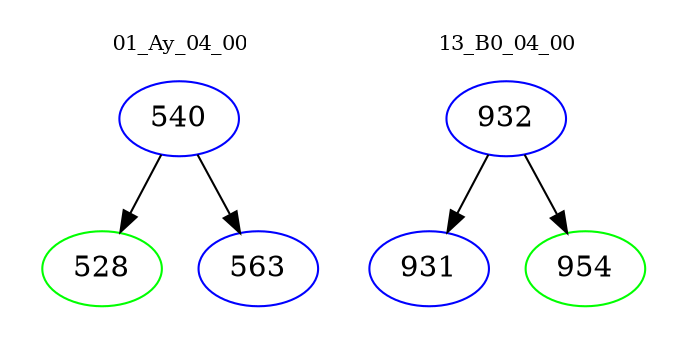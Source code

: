 digraph{
subgraph cluster_0 {
color = white
label = "01_Ay_04_00";
fontsize=10;
T0_540 [label="540", color="blue"]
T0_540 -> T0_528 [color="black"]
T0_528 [label="528", color="green"]
T0_540 -> T0_563 [color="black"]
T0_563 [label="563", color="blue"]
}
subgraph cluster_1 {
color = white
label = "13_B0_04_00";
fontsize=10;
T1_932 [label="932", color="blue"]
T1_932 -> T1_931 [color="black"]
T1_931 [label="931", color="blue"]
T1_932 -> T1_954 [color="black"]
T1_954 [label="954", color="green"]
}
}

